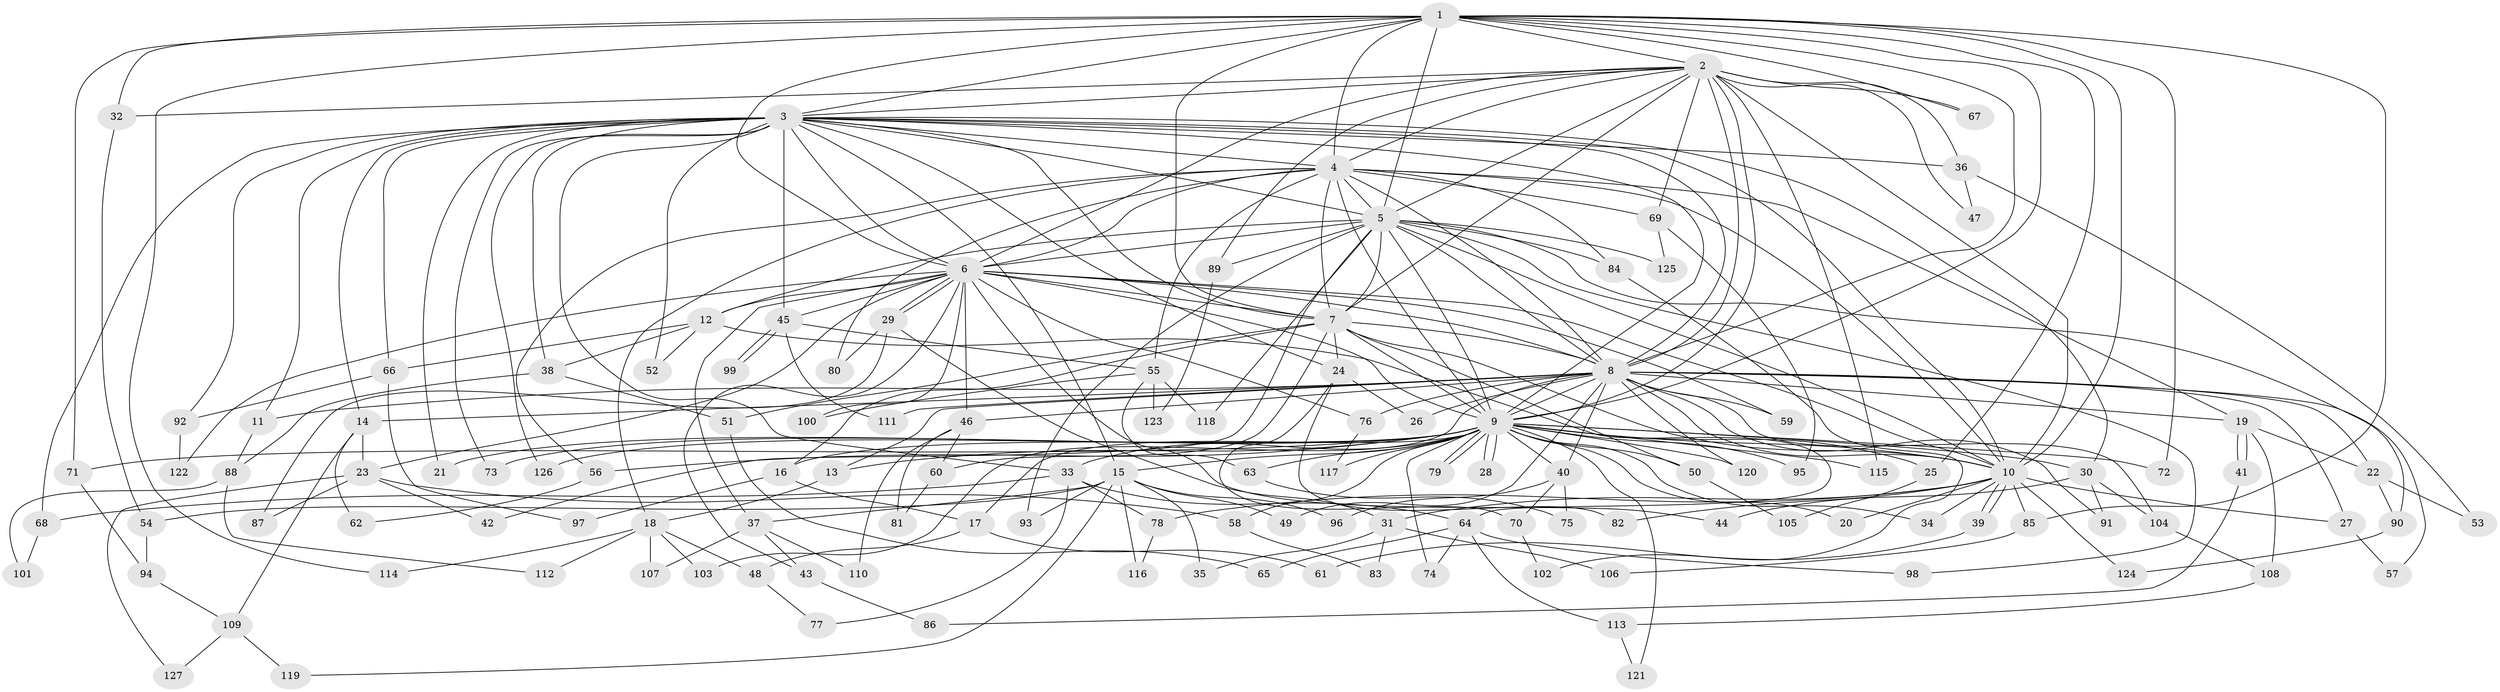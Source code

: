 // coarse degree distribution, {16: 0.011235955056179775, 22: 0.011235955056179775, 13: 0.011235955056179775, 15: 0.02247191011235955, 30: 0.011235955056179775, 12: 0.011235955056179775, 29: 0.011235955056179775, 3: 0.16853932584269662, 6: 0.06741573033707865, 11: 0.011235955056179775, 5: 0.07865168539325842, 4: 0.06741573033707865, 7: 0.02247191011235955, 2: 0.449438202247191, 1: 0.033707865168539325, 8: 0.011235955056179775}
// Generated by graph-tools (version 1.1) at 2025/50/03/04/25 22:50:00]
// undirected, 127 vertices, 279 edges
graph export_dot {
  node [color=gray90,style=filled];
  1;
  2;
  3;
  4;
  5;
  6;
  7;
  8;
  9;
  10;
  11;
  12;
  13;
  14;
  15;
  16;
  17;
  18;
  19;
  20;
  21;
  22;
  23;
  24;
  25;
  26;
  27;
  28;
  29;
  30;
  31;
  32;
  33;
  34;
  35;
  36;
  37;
  38;
  39;
  40;
  41;
  42;
  43;
  44;
  45;
  46;
  47;
  48;
  49;
  50;
  51;
  52;
  53;
  54;
  55;
  56;
  57;
  58;
  59;
  60;
  61;
  62;
  63;
  64;
  65;
  66;
  67;
  68;
  69;
  70;
  71;
  72;
  73;
  74;
  75;
  76;
  77;
  78;
  79;
  80;
  81;
  82;
  83;
  84;
  85;
  86;
  87;
  88;
  89;
  90;
  91;
  92;
  93;
  94;
  95;
  96;
  97;
  98;
  99;
  100;
  101;
  102;
  103;
  104;
  105;
  106;
  107;
  108;
  109;
  110;
  111;
  112;
  113;
  114;
  115;
  116;
  117;
  118;
  119;
  120;
  121;
  122;
  123;
  124;
  125;
  126;
  127;
  1 -- 2;
  1 -- 3;
  1 -- 4;
  1 -- 5;
  1 -- 6;
  1 -- 7;
  1 -- 8;
  1 -- 9;
  1 -- 10;
  1 -- 25;
  1 -- 32;
  1 -- 67;
  1 -- 71;
  1 -- 72;
  1 -- 85;
  1 -- 114;
  2 -- 3;
  2 -- 4;
  2 -- 5;
  2 -- 6;
  2 -- 7;
  2 -- 8;
  2 -- 9;
  2 -- 10;
  2 -- 32;
  2 -- 36;
  2 -- 47;
  2 -- 67;
  2 -- 69;
  2 -- 89;
  2 -- 115;
  3 -- 4;
  3 -- 5;
  3 -- 6;
  3 -- 7;
  3 -- 8;
  3 -- 9;
  3 -- 10;
  3 -- 11;
  3 -- 14;
  3 -- 15;
  3 -- 21;
  3 -- 24;
  3 -- 30;
  3 -- 33;
  3 -- 36;
  3 -- 38;
  3 -- 45;
  3 -- 52;
  3 -- 66;
  3 -- 68;
  3 -- 73;
  3 -- 92;
  3 -- 126;
  4 -- 5;
  4 -- 6;
  4 -- 7;
  4 -- 8;
  4 -- 9;
  4 -- 10;
  4 -- 18;
  4 -- 19;
  4 -- 55;
  4 -- 56;
  4 -- 69;
  4 -- 80;
  4 -- 84;
  5 -- 6;
  5 -- 7;
  5 -- 8;
  5 -- 9;
  5 -- 10;
  5 -- 12;
  5 -- 42;
  5 -- 84;
  5 -- 89;
  5 -- 90;
  5 -- 93;
  5 -- 98;
  5 -- 118;
  5 -- 125;
  6 -- 7;
  6 -- 8;
  6 -- 9;
  6 -- 10;
  6 -- 12;
  6 -- 23;
  6 -- 29;
  6 -- 29;
  6 -- 37;
  6 -- 43;
  6 -- 44;
  6 -- 45;
  6 -- 46;
  6 -- 59;
  6 -- 76;
  6 -- 100;
  6 -- 122;
  7 -- 8;
  7 -- 9;
  7 -- 10;
  7 -- 16;
  7 -- 24;
  7 -- 50;
  7 -- 51;
  7 -- 60;
  8 -- 9;
  8 -- 10;
  8 -- 11;
  8 -- 13;
  8 -- 14;
  8 -- 19;
  8 -- 22;
  8 -- 26;
  8 -- 27;
  8 -- 40;
  8 -- 46;
  8 -- 49;
  8 -- 57;
  8 -- 59;
  8 -- 76;
  8 -- 91;
  8 -- 103;
  8 -- 104;
  8 -- 111;
  8 -- 120;
  9 -- 10;
  9 -- 13;
  9 -- 15;
  9 -- 16;
  9 -- 17;
  9 -- 20;
  9 -- 21;
  9 -- 25;
  9 -- 28;
  9 -- 28;
  9 -- 30;
  9 -- 33;
  9 -- 34;
  9 -- 40;
  9 -- 50;
  9 -- 56;
  9 -- 58;
  9 -- 63;
  9 -- 71;
  9 -- 72;
  9 -- 73;
  9 -- 74;
  9 -- 79;
  9 -- 79;
  9 -- 95;
  9 -- 115;
  9 -- 117;
  9 -- 120;
  9 -- 121;
  9 -- 126;
  10 -- 20;
  10 -- 27;
  10 -- 31;
  10 -- 34;
  10 -- 39;
  10 -- 39;
  10 -- 78;
  10 -- 82;
  10 -- 85;
  10 -- 124;
  11 -- 88;
  12 -- 38;
  12 -- 52;
  12 -- 64;
  12 -- 66;
  13 -- 18;
  14 -- 23;
  14 -- 62;
  14 -- 109;
  15 -- 35;
  15 -- 37;
  15 -- 49;
  15 -- 54;
  15 -- 93;
  15 -- 96;
  15 -- 116;
  15 -- 119;
  16 -- 17;
  16 -- 97;
  17 -- 48;
  17 -- 61;
  18 -- 48;
  18 -- 103;
  18 -- 107;
  18 -- 112;
  18 -- 114;
  19 -- 22;
  19 -- 41;
  19 -- 41;
  19 -- 108;
  22 -- 53;
  22 -- 90;
  23 -- 42;
  23 -- 58;
  23 -- 87;
  23 -- 127;
  24 -- 26;
  24 -- 70;
  24 -- 82;
  25 -- 105;
  27 -- 57;
  29 -- 31;
  29 -- 80;
  29 -- 87;
  30 -- 44;
  30 -- 91;
  30 -- 104;
  31 -- 35;
  31 -- 83;
  31 -- 106;
  32 -- 54;
  33 -- 64;
  33 -- 68;
  33 -- 77;
  33 -- 78;
  36 -- 47;
  36 -- 53;
  37 -- 43;
  37 -- 107;
  37 -- 110;
  38 -- 51;
  38 -- 88;
  39 -- 61;
  40 -- 70;
  40 -- 75;
  40 -- 96;
  41 -- 86;
  43 -- 86;
  45 -- 55;
  45 -- 99;
  45 -- 99;
  45 -- 111;
  46 -- 60;
  46 -- 81;
  46 -- 110;
  48 -- 77;
  50 -- 105;
  51 -- 65;
  54 -- 94;
  55 -- 63;
  55 -- 100;
  55 -- 118;
  55 -- 123;
  56 -- 62;
  58 -- 83;
  60 -- 81;
  63 -- 75;
  64 -- 65;
  64 -- 74;
  64 -- 98;
  64 -- 113;
  66 -- 92;
  66 -- 97;
  68 -- 101;
  69 -- 95;
  69 -- 125;
  70 -- 102;
  71 -- 94;
  76 -- 117;
  78 -- 116;
  84 -- 102;
  85 -- 106;
  88 -- 101;
  88 -- 112;
  89 -- 123;
  90 -- 124;
  92 -- 122;
  94 -- 109;
  104 -- 108;
  108 -- 113;
  109 -- 119;
  109 -- 127;
  113 -- 121;
}
